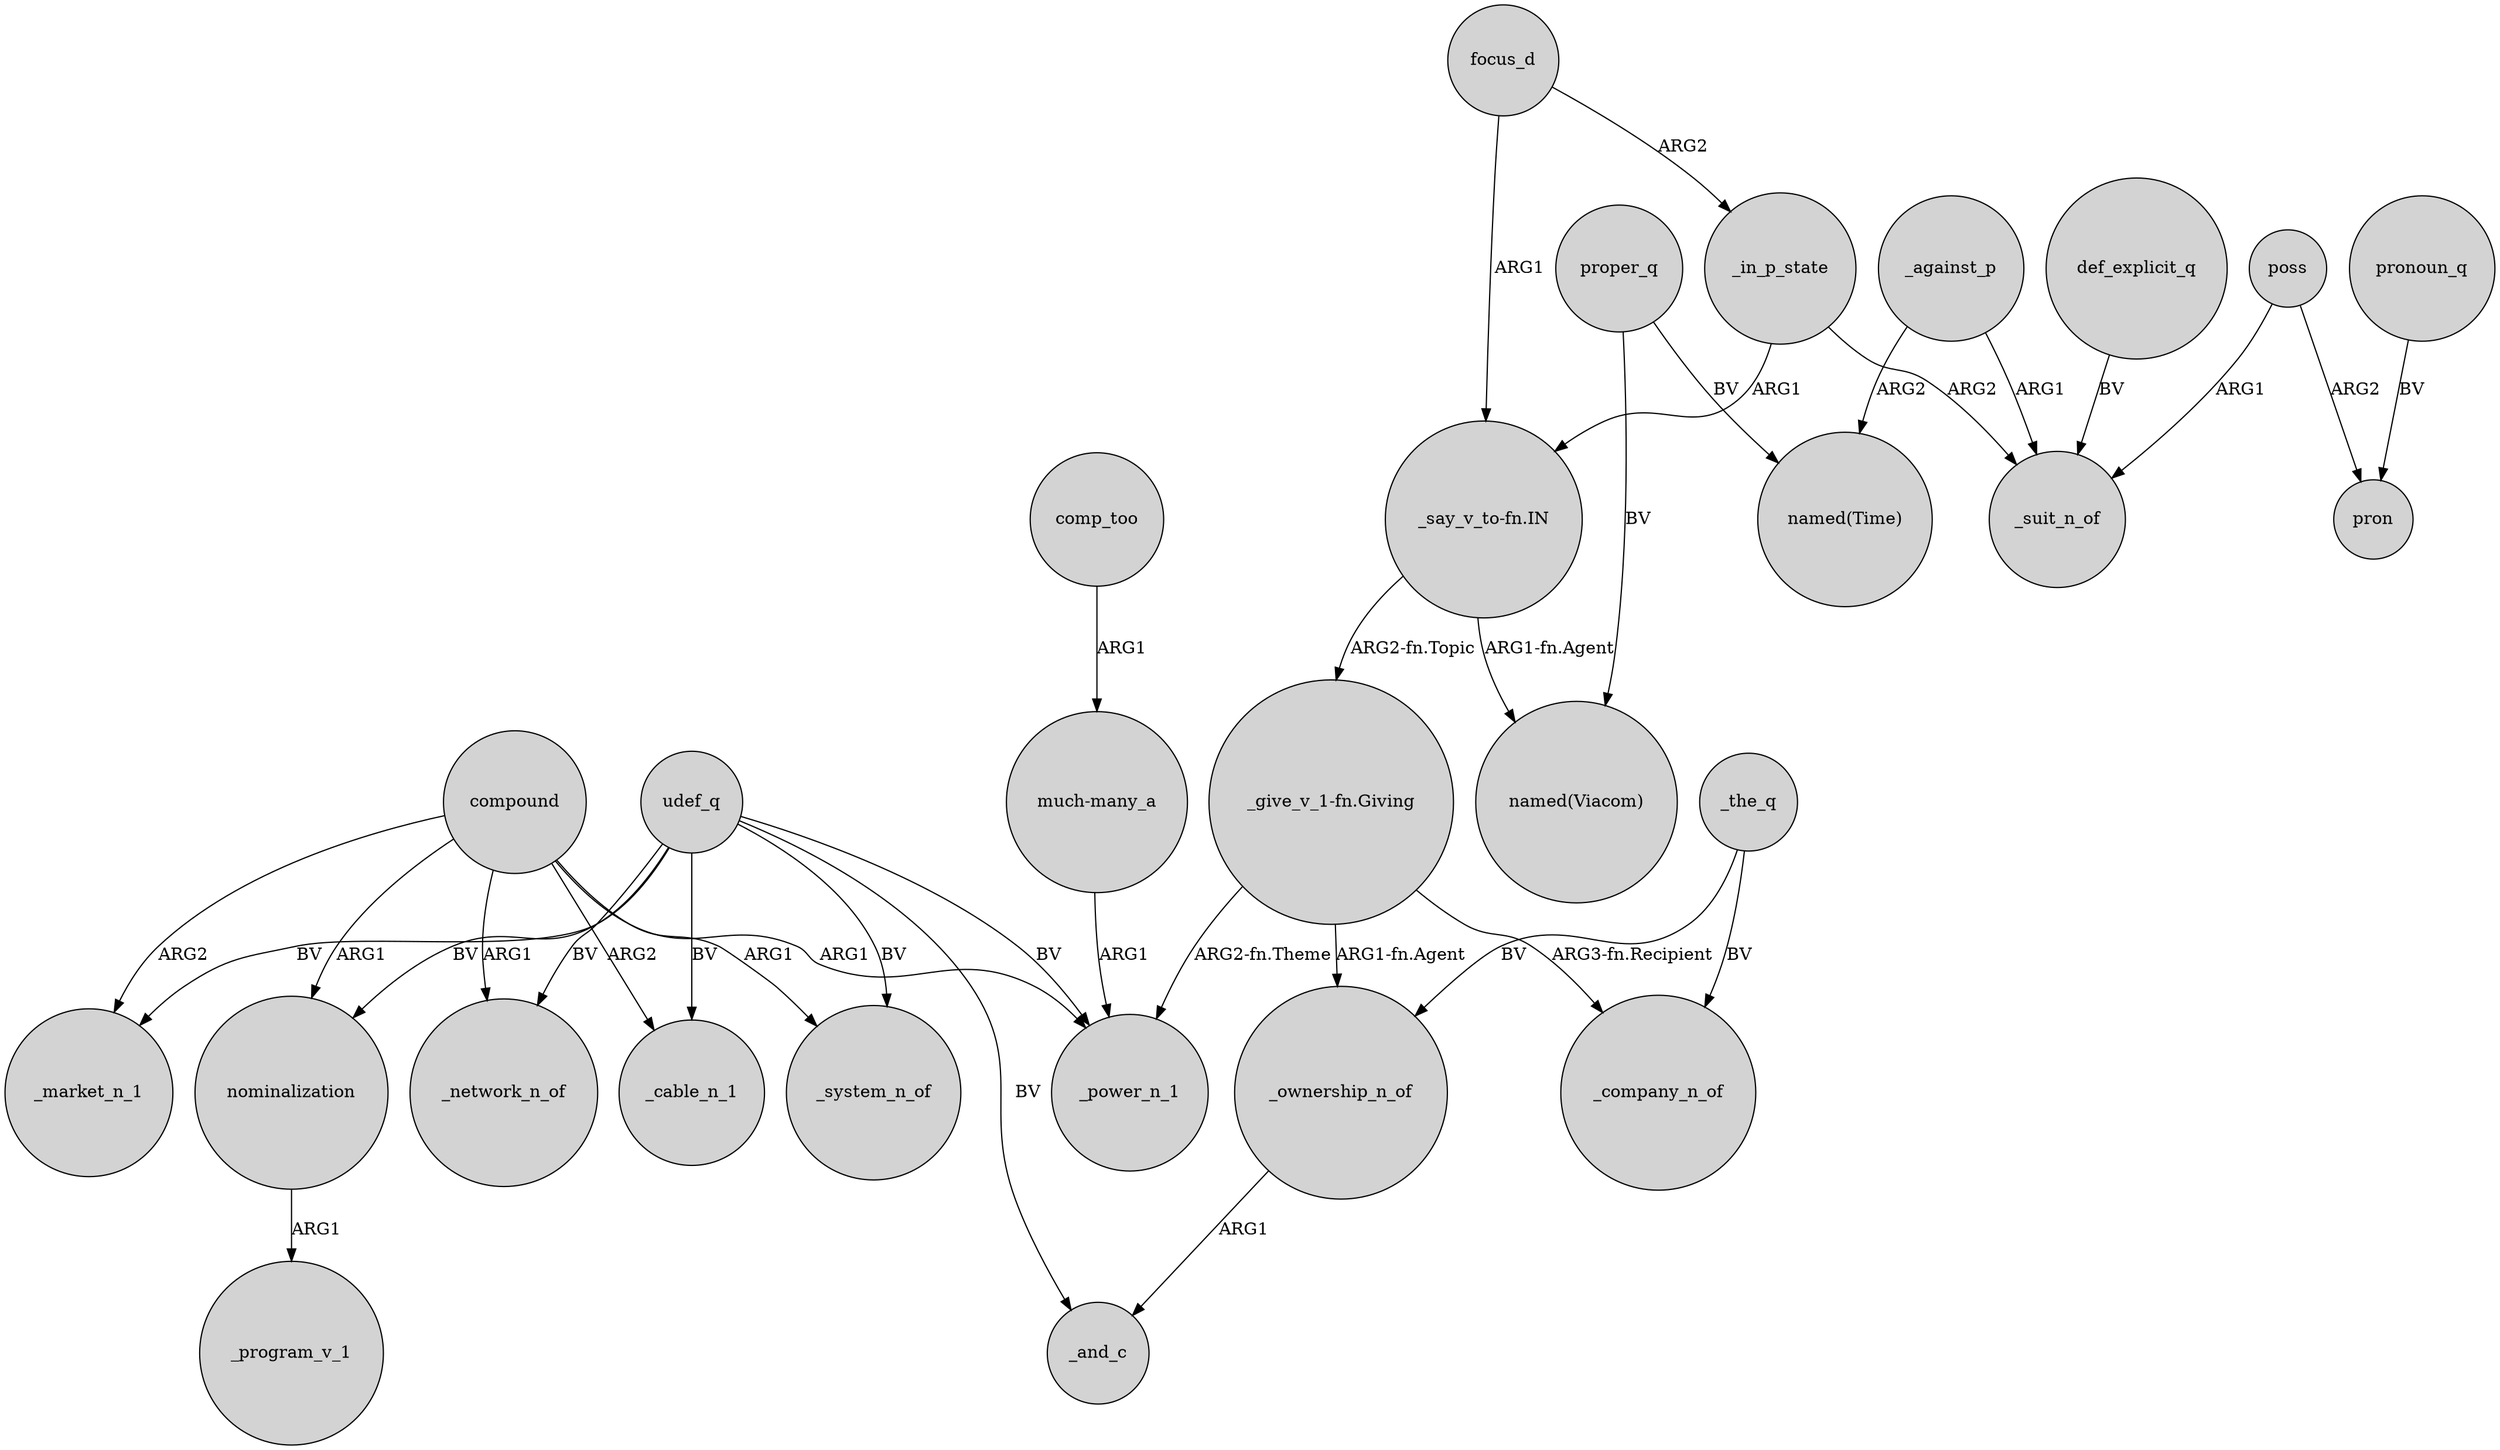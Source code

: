 digraph {
	node [shape=circle style=filled]
	compound -> _market_n_1 [label=ARG2]
	poss -> pron [label=ARG2]
	comp_too -> "much-many_a" [label=ARG1]
	compound -> _system_n_of [label=ARG1]
	_the_q -> _ownership_n_of [label=BV]
	"_say_v_to-fn.IN" -> "_give_v_1-fn.Giving" [label="ARG2-fn.Topic"]
	focus_d -> _in_p_state [label=ARG2]
	"_say_v_to-fn.IN" -> "named(Viacom)" [label="ARG1-fn.Agent"]
	"_give_v_1-fn.Giving" -> _ownership_n_of [label="ARG1-fn.Agent"]
	udef_q -> _system_n_of [label=BV]
	udef_q -> _market_n_1 [label=BV]
	def_explicit_q -> _suit_n_of [label=BV]
	_the_q -> _company_n_of [label=BV]
	nominalization -> _program_v_1 [label=ARG1]
	_in_p_state -> _suit_n_of [label=ARG2]
	_ownership_n_of -> _and_c [label=ARG1]
	pronoun_q -> pron [label=BV]
	poss -> _suit_n_of [label=ARG1]
	compound -> _cable_n_1 [label=ARG2]
	"much-many_a" -> _power_n_1 [label=ARG1]
	compound -> _power_n_1 [label=ARG1]
	udef_q -> nominalization [label=BV]
	_against_p -> "named(Time)" [label=ARG2]
	"_give_v_1-fn.Giving" -> _power_n_1 [label="ARG2-fn.Theme"]
	udef_q -> _cable_n_1 [label=BV]
	_against_p -> _suit_n_of [label=ARG1]
	proper_q -> "named(Time)" [label=BV]
	proper_q -> "named(Viacom)" [label=BV]
	"_give_v_1-fn.Giving" -> _company_n_of [label="ARG3-fn.Recipient"]
	udef_q -> _and_c [label=BV]
	compound -> _network_n_of [label=ARG1]
	udef_q -> _power_n_1 [label=BV]
	compound -> nominalization [label=ARG1]
	_in_p_state -> "_say_v_to-fn.IN" [label=ARG1]
	udef_q -> _network_n_of [label=BV]
	focus_d -> "_say_v_to-fn.IN" [label=ARG1]
}
